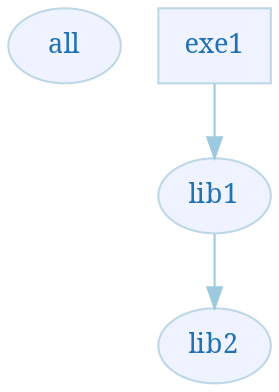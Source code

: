 digraph G {
    fontname="sans-serif";
    penwidth="0.1";
    edge [comment="Wildcard edge", 
          fontname="sans-serif", 
          fontsize=10, 
          colorscheme="blues3", 
          color=2, 
          fontcolor=3];
    node [fontname="serif", 
          fontsize=13, 
          fillcolor="1", 
          colorscheme="blues4", 
          color="2", 
          fontcolor="4", 
          style="filled"];
    subgraph "contents" {
        rankdir="LR";
        style="solid";
        margin="0.5";
        edge [comment="subgraph edge wildcard"];
        node [comment="subgraph node wildcard"];
        "all" [URL="all.svg"];
    }
    "lib1" [URL="lib1-uses.svg"];
    "lib2" [URL="lib2-uses.svg"];
    "lib1" -> "lib2";
    "exe1" [shape="box" URL="exe1-uses.svg"];
    "exe1" -> "lib1";
}
